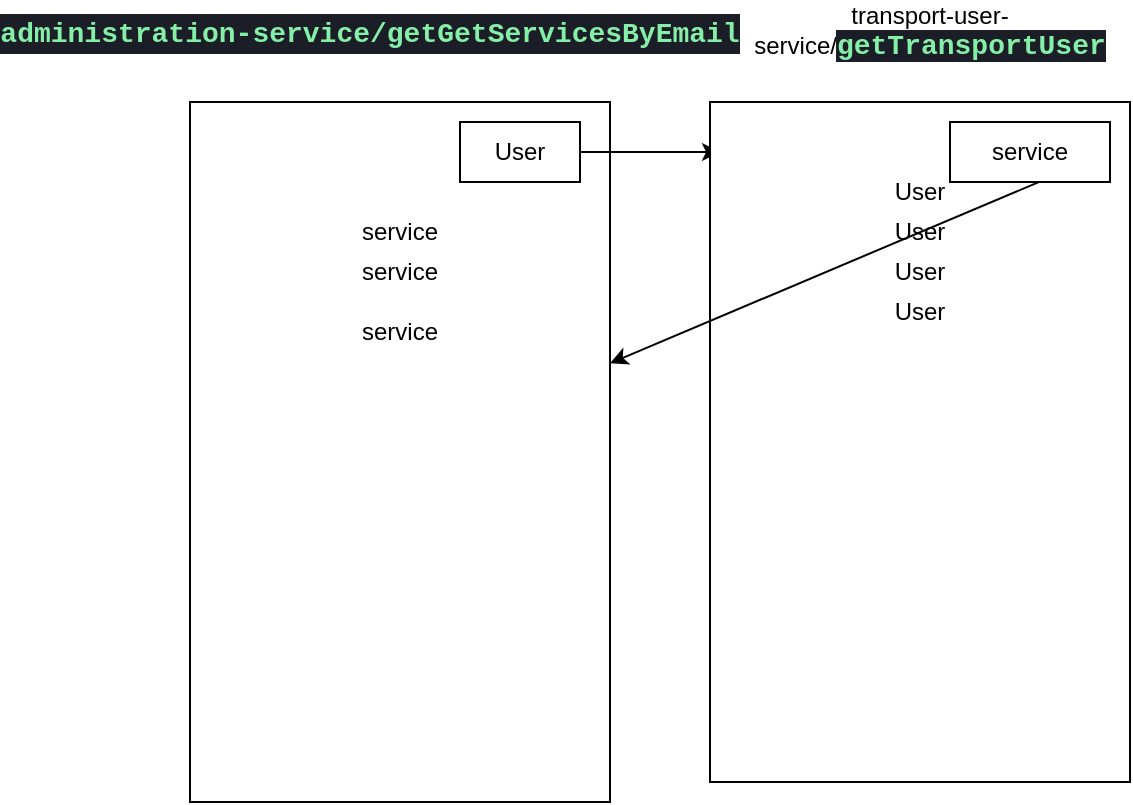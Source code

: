 <mxfile>
    <diagram id="iaWy6GlQ852By11GNwhd" name="Page-1">
        <mxGraphModel dx="818" dy="469" grid="1" gridSize="10" guides="1" tooltips="1" connect="1" arrows="1" fold="1" page="1" pageScale="1" pageWidth="850" pageHeight="1100" math="0" shadow="0">
            <root>
                <mxCell id="0"/>
                <mxCell id="1" parent="0"/>
                <mxCell id="2" value="" style="whiteSpace=wrap;html=1;" vertex="1" parent="1">
                    <mxGeometry x="120" y="90" width="210" height="350" as="geometry"/>
                </mxCell>
                <mxCell id="3" value="&lt;div style=&quot;background-color: rgb(28, 30, 39); line-height: 19px;&quot;&gt;&lt;span style=&quot;background-color: transparent; font-size: 14px; white-space: pre;&quot;&gt;&lt;font face=&quot;Consolas, Courier New, monospace&quot; color=&quot;#85eea7&quot;&gt;&lt;b&gt;administration-service/&lt;/b&gt;&lt;/font&gt;&lt;/span&gt;&lt;span style=&quot;color: rgb(133, 238, 167); font-family: Consolas, &amp;quot;Courier New&amp;quot;, monospace; font-size: 14px; white-space: pre; font-weight: bold;&quot;&gt;getGetServicesByEmail&lt;/span&gt;&lt;/div&gt;" style="text;strokeColor=none;align=center;fillColor=none;html=1;verticalAlign=middle;whiteSpace=wrap;rounded=0;" vertex="1" parent="1">
                    <mxGeometry x="180" y="40" width="60" height="30" as="geometry"/>
                </mxCell>
                <mxCell id="4" value="service" style="text;strokeColor=none;align=center;fillColor=none;html=1;verticalAlign=middle;whiteSpace=wrap;rounded=0;" vertex="1" parent="1">
                    <mxGeometry x="195" y="140" width="60" height="30" as="geometry"/>
                </mxCell>
                <mxCell id="11" value="service" style="text;strokeColor=none;align=center;fillColor=none;html=1;verticalAlign=middle;whiteSpace=wrap;rounded=0;" vertex="1" parent="1">
                    <mxGeometry x="195" y="160" width="60" height="30" as="geometry"/>
                </mxCell>
                <mxCell id="12" value="service" style="text;strokeColor=none;align=center;fillColor=none;html=1;verticalAlign=middle;whiteSpace=wrap;rounded=0;" vertex="1" parent="1">
                    <mxGeometry x="195" y="190" width="60" height="30" as="geometry"/>
                </mxCell>
                <mxCell id="15" value="" style="edgeStyle=none;html=1;" edge="1" parent="1" source="13">
                    <mxGeometry relative="1" as="geometry">
                        <mxPoint x="385" y="115" as="targetPoint"/>
                    </mxGeometry>
                </mxCell>
                <mxCell id="13" value="User" style="whiteSpace=wrap;html=1;" vertex="1" parent="1">
                    <mxGeometry x="255" y="100" width="60" height="30" as="geometry"/>
                </mxCell>
                <mxCell id="16" value="" style="whiteSpace=wrap;html=1;" vertex="1" parent="1">
                    <mxGeometry x="380" y="90" width="210" height="340" as="geometry"/>
                </mxCell>
                <mxCell id="17" value="User" style="text;strokeColor=none;align=center;fillColor=none;html=1;verticalAlign=middle;whiteSpace=wrap;rounded=0;" vertex="1" parent="1">
                    <mxGeometry x="455" y="120" width="60" height="30" as="geometry"/>
                </mxCell>
                <mxCell id="21" value="User" style="text;strokeColor=none;align=center;fillColor=none;html=1;verticalAlign=middle;whiteSpace=wrap;rounded=0;" vertex="1" parent="1">
                    <mxGeometry x="455" y="140" width="60" height="30" as="geometry"/>
                </mxCell>
                <mxCell id="22" value="User" style="text;strokeColor=none;align=center;fillColor=none;html=1;verticalAlign=middle;whiteSpace=wrap;rounded=0;" vertex="1" parent="1">
                    <mxGeometry x="455" y="160" width="60" height="30" as="geometry"/>
                </mxCell>
                <mxCell id="23" value="User" style="text;strokeColor=none;align=center;fillColor=none;html=1;verticalAlign=middle;whiteSpace=wrap;rounded=0;" vertex="1" parent="1">
                    <mxGeometry x="455" y="180" width="60" height="30" as="geometry"/>
                </mxCell>
                <mxCell id="25" style="edgeStyle=none;html=1;exitX=1;exitY=0.5;exitDx=0;exitDy=0;" edge="1" parent="1" source="24" target="2">
                    <mxGeometry relative="1" as="geometry"/>
                </mxCell>
                <mxCell id="24" value="service" style="whiteSpace=wrap;html=1;" vertex="1" parent="1">
                    <mxGeometry x="500" y="100" width="80" height="30" as="geometry"/>
                </mxCell>
                <mxCell id="27" value="transport-user-service/&lt;span style=&quot;color: rgb(133, 238, 167); font-weight: bold; background-color: rgb(28, 30, 39); font-family: Consolas, &amp;quot;Courier New&amp;quot;, monospace; font-size: 14px; white-space: pre;&quot;&gt;getTransportUser&lt;/span&gt;" style="text;strokeColor=none;align=center;fillColor=none;html=1;verticalAlign=middle;whiteSpace=wrap;rounded=0;" vertex="1" parent="1">
                    <mxGeometry x="460" y="40" width="60" height="30" as="geometry"/>
                </mxCell>
            </root>
        </mxGraphModel>
    </diagram>
</mxfile>